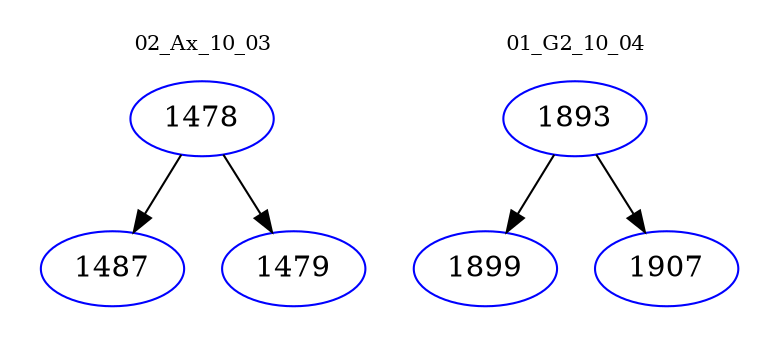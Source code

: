 digraph{
subgraph cluster_0 {
color = white
label = "02_Ax_10_03";
fontsize=10;
T0_1478 [label="1478", color="blue"]
T0_1478 -> T0_1487 [color="black"]
T0_1487 [label="1487", color="blue"]
T0_1478 -> T0_1479 [color="black"]
T0_1479 [label="1479", color="blue"]
}
subgraph cluster_1 {
color = white
label = "01_G2_10_04";
fontsize=10;
T1_1893 [label="1893", color="blue"]
T1_1893 -> T1_1899 [color="black"]
T1_1899 [label="1899", color="blue"]
T1_1893 -> T1_1907 [color="black"]
T1_1907 [label="1907", color="blue"]
}
}
